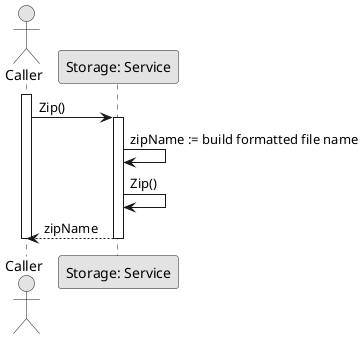 @startuml Compress

skinparam Monochrome true
skinparam Shadowing false

actor Caller
participant "Storage: Service" as StorageService

activate Caller

Caller->StorageService: Zip()
activate StorageService
StorageService->StorageService: zipName := build formatted file name
StorageService->StorageService: Zip()
StorageService-->Caller: zipName
deactivate StorageService

deactivate Caller

@enduml